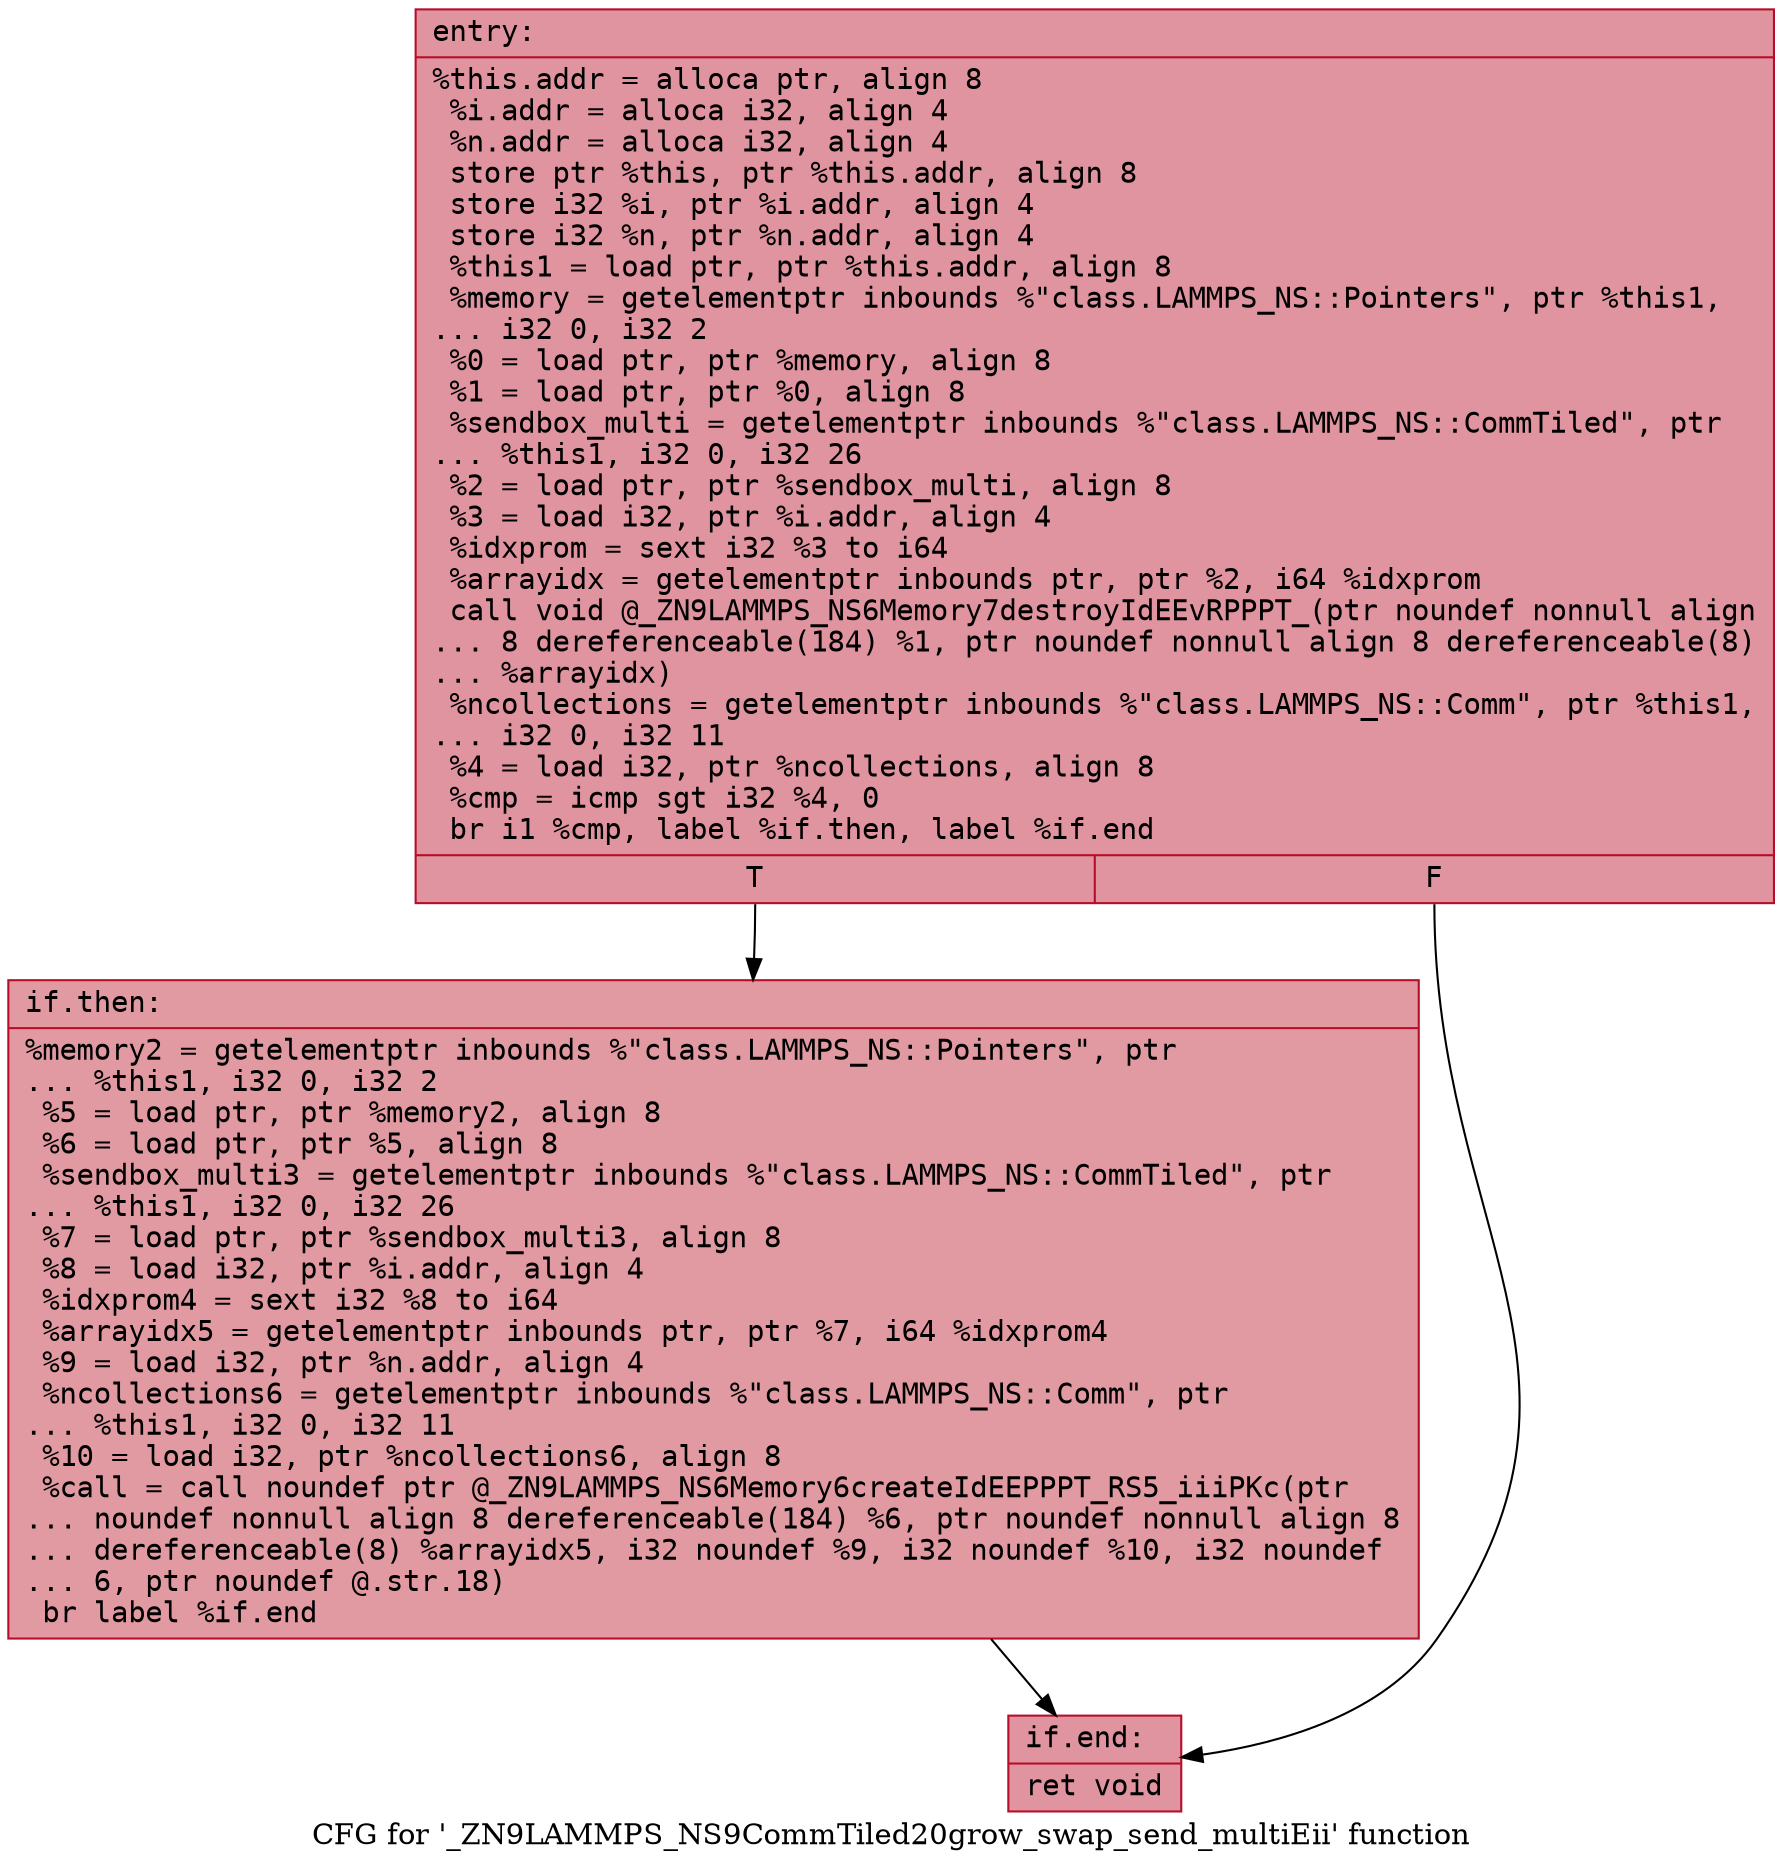 digraph "CFG for '_ZN9LAMMPS_NS9CommTiled20grow_swap_send_multiEii' function" {
	label="CFG for '_ZN9LAMMPS_NS9CommTiled20grow_swap_send_multiEii' function";

	Node0x55607739f7c0 [shape=record,color="#b70d28ff", style=filled, fillcolor="#b70d2870" fontname="Courier",label="{entry:\l|  %this.addr = alloca ptr, align 8\l  %i.addr = alloca i32, align 4\l  %n.addr = alloca i32, align 4\l  store ptr %this, ptr %this.addr, align 8\l  store i32 %i, ptr %i.addr, align 4\l  store i32 %n, ptr %n.addr, align 4\l  %this1 = load ptr, ptr %this.addr, align 8\l  %memory = getelementptr inbounds %\"class.LAMMPS_NS::Pointers\", ptr %this1,\l... i32 0, i32 2\l  %0 = load ptr, ptr %memory, align 8\l  %1 = load ptr, ptr %0, align 8\l  %sendbox_multi = getelementptr inbounds %\"class.LAMMPS_NS::CommTiled\", ptr\l... %this1, i32 0, i32 26\l  %2 = load ptr, ptr %sendbox_multi, align 8\l  %3 = load i32, ptr %i.addr, align 4\l  %idxprom = sext i32 %3 to i64\l  %arrayidx = getelementptr inbounds ptr, ptr %2, i64 %idxprom\l  call void @_ZN9LAMMPS_NS6Memory7destroyIdEEvRPPPT_(ptr noundef nonnull align\l... 8 dereferenceable(184) %1, ptr noundef nonnull align 8 dereferenceable(8)\l... %arrayidx)\l  %ncollections = getelementptr inbounds %\"class.LAMMPS_NS::Comm\", ptr %this1,\l... i32 0, i32 11\l  %4 = load i32, ptr %ncollections, align 8\l  %cmp = icmp sgt i32 %4, 0\l  br i1 %cmp, label %if.then, label %if.end\l|{<s0>T|<s1>F}}"];
	Node0x55607739f7c0:s0 -> Node0x5560773a0570[tooltip="entry -> if.then\nProbability 62.50%" ];
	Node0x55607739f7c0:s1 -> Node0x5560773a05c0[tooltip="entry -> if.end\nProbability 37.50%" ];
	Node0x5560773a0570 [shape=record,color="#b70d28ff", style=filled, fillcolor="#bb1b2c70" fontname="Courier",label="{if.then:\l|  %memory2 = getelementptr inbounds %\"class.LAMMPS_NS::Pointers\", ptr\l... %this1, i32 0, i32 2\l  %5 = load ptr, ptr %memory2, align 8\l  %6 = load ptr, ptr %5, align 8\l  %sendbox_multi3 = getelementptr inbounds %\"class.LAMMPS_NS::CommTiled\", ptr\l... %this1, i32 0, i32 26\l  %7 = load ptr, ptr %sendbox_multi3, align 8\l  %8 = load i32, ptr %i.addr, align 4\l  %idxprom4 = sext i32 %8 to i64\l  %arrayidx5 = getelementptr inbounds ptr, ptr %7, i64 %idxprom4\l  %9 = load i32, ptr %n.addr, align 4\l  %ncollections6 = getelementptr inbounds %\"class.LAMMPS_NS::Comm\", ptr\l... %this1, i32 0, i32 11\l  %10 = load i32, ptr %ncollections6, align 8\l  %call = call noundef ptr @_ZN9LAMMPS_NS6Memory6createIdEEPPPT_RS5_iiiPKc(ptr\l... noundef nonnull align 8 dereferenceable(184) %6, ptr noundef nonnull align 8\l... dereferenceable(8) %arrayidx5, i32 noundef %9, i32 noundef %10, i32 noundef\l... 6, ptr noundef @.str.18)\l  br label %if.end\l}"];
	Node0x5560773a0570 -> Node0x5560773a05c0[tooltip="if.then -> if.end\nProbability 100.00%" ];
	Node0x5560773a05c0 [shape=record,color="#b70d28ff", style=filled, fillcolor="#b70d2870" fontname="Courier",label="{if.end:\l|  ret void\l}"];
}
